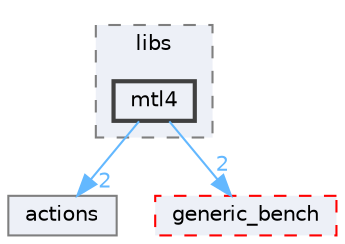 digraph "external/taskflow/3rd-party/eigen-3.3.7/bench/btl/libs/mtl4"
{
 // LATEX_PDF_SIZE
  bgcolor="transparent";
  edge [fontname=Helvetica,fontsize=10,labelfontname=Helvetica,labelfontsize=10];
  node [fontname=Helvetica,fontsize=10,shape=box,height=0.2,width=0.4];
  compound=true
  subgraph clusterdir_363e6e8488608242c914f85677b37f06 {
    graph [ bgcolor="#edf0f7", pencolor="grey50", label="libs", fontname=Helvetica,fontsize=10 style="filled,dashed", URL="dir_363e6e8488608242c914f85677b37f06.html",tooltip=""]
  dir_990076a45aae0f82d3afb4a5e3f7709e [label="mtl4", fillcolor="#edf0f7", color="grey25", style="filled,bold", URL="dir_990076a45aae0f82d3afb4a5e3f7709e.html",tooltip=""];
  }
  dir_62e7ada8e036e3e9b12b4354b79081d2 [label="actions", fillcolor="#edf0f7", color="grey50", style="filled", URL="dir_62e7ada8e036e3e9b12b4354b79081d2.html",tooltip=""];
  dir_67b07a53b6f43e6e09846caa95aa8959 [label="generic_bench", fillcolor="#edf0f7", color="red", style="filled,dashed", URL="dir_67b07a53b6f43e6e09846caa95aa8959.html",tooltip=""];
  dir_990076a45aae0f82d3afb4a5e3f7709e->dir_62e7ada8e036e3e9b12b4354b79081d2 [headlabel="2", labeldistance=1.5 headhref="dir_000514_000016.html" href="dir_000514_000016.html" color="steelblue1" fontcolor="steelblue1"];
  dir_990076a45aae0f82d3afb4a5e3f7709e->dir_67b07a53b6f43e6e09846caa95aa8959 [headlabel="2", labeldistance=1.5 headhref="dir_000514_000347.html" href="dir_000514_000347.html" color="steelblue1" fontcolor="steelblue1"];
}
